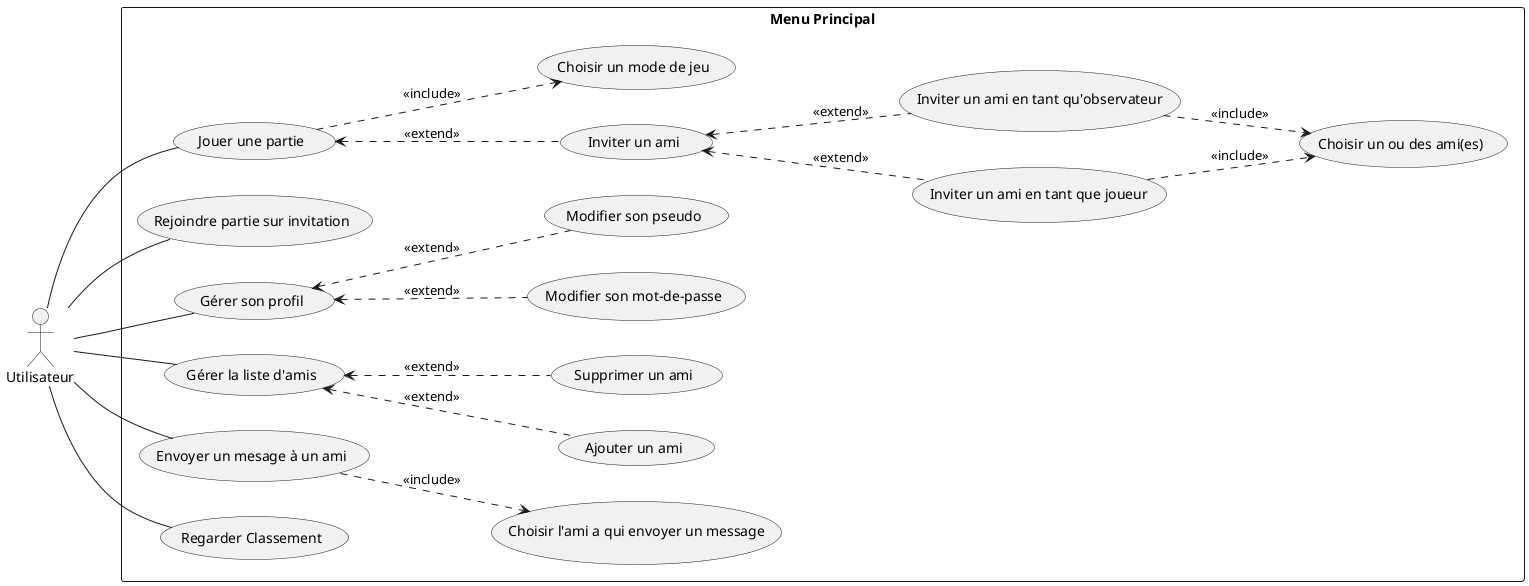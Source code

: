 @startuml MenuPrincipalUseCase

'common usecase for manage_friendlist and send_message

left to right direction
actor Utilisateur as user

rectangle "Menu Principal" as main_menu {
    '### Game
    usecase "Jouer une partie" as play_game
    usecase "Rejoindre partie sur invitation" as join_friend_game
    usecase "Inviter un ami" as invite_friend
    'Game options
    usecase "Choisir un mode de jeu" as choose_gamemode

    '### Social
    usecase "Gérer son profil" as manage_profile
    usecase "Gérer la liste d'amis" as manage_friendlist
    usecase "Envoyer un mesage à un ami" as chat_with_friend
    usecase "Choisir l'ami a qui envoyer un message" as choose_friend_to_chat

    usecase "Choisir un ou des ami(es)" as choose_friend

    'Manage profile options
    usecase "Modifier son mot-de-passe" as change_password
    usecase "Modifier son pseudo" as change_nickname
    'Manage friend list options
    usecase "Ajouter un ami" as add_friend
    usecase "Supprimer un ami" as remove_friend
    'Invite Friend Options
    usecase "Inviter un ami en tant que joueur" as invite_friend_as_player
    usecase "Inviter un ami en tant qu'observateur" as invite_friend_as_viewer

    '### Ranking
    usecase "Regarder Classement" as view_ranking
}

(play_game) <-. (invite_friend): <<extend>>
(play_game) .-> (choose_gamemode): <<include>>
(manage_friendlist) <-. (add_friend): <<extend>>
(manage_friendlist) <-. (remove_friend): <<extend>>
(manage_profile) <-. (change_password): <<extend>>
(manage_profile) <-. (change_nickname): <<extend>>

'TODO: This should be a logical XOR
(invite_friend) <-. (invite_friend_as_player) : <<extend>>
(invite_friend) <-. (invite_friend_as_viewer) : <<extend>>

(chat_with_friend) .-> (choose_friend_to_chat): <<include>>

(invite_friend_as_player) .-> (choose_friend): <<include>>
(invite_friend_as_viewer) .-> (choose_friend): <<include>>

user -- play_game
user -- join_friend_game

user -- manage_profile
user -- manage_friendlist
user -- chat_with_friend

user -- view_ranking


@enduml
